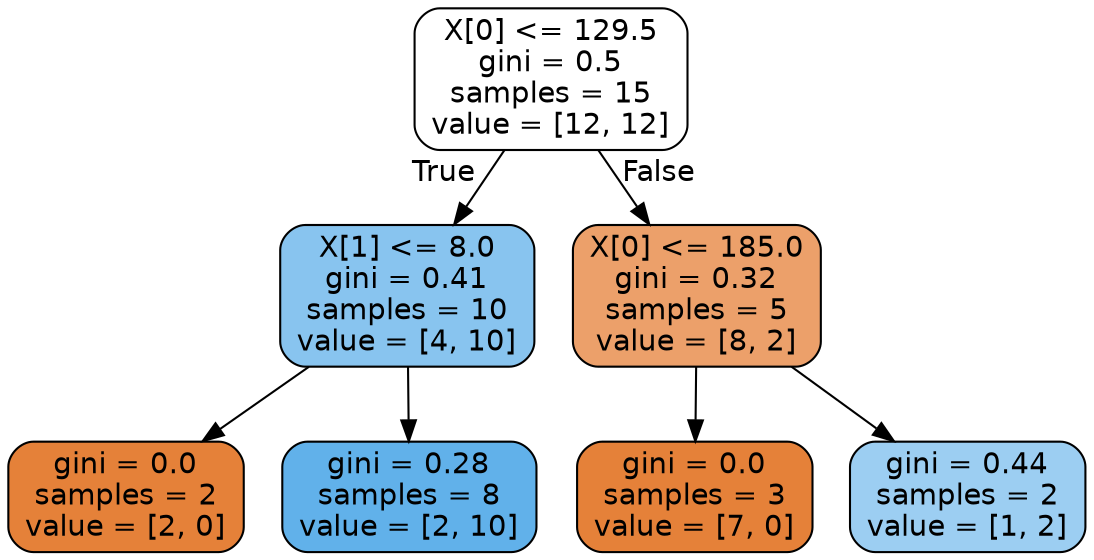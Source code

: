 digraph Tree {
node [shape=box, style="filled, rounded", color="black", fontname="helvetica"] ;
edge [fontname="helvetica"] ;
0 [label="X[0] <= 129.5\ngini = 0.5\nsamples = 15\nvalue = [12, 12]", fillcolor="#ffffff"] ;
1 [label="X[1] <= 8.0\ngini = 0.41\nsamples = 10\nvalue = [4, 10]", fillcolor="#88c4ef"] ;
0 -> 1 [labeldistance=2.5, labelangle=45, headlabel="True"] ;
2 [label="gini = 0.0\nsamples = 2\nvalue = [2, 0]", fillcolor="#e58139"] ;
1 -> 2 ;
3 [label="gini = 0.28\nsamples = 8\nvalue = [2, 10]", fillcolor="#61b1ea"] ;
1 -> 3 ;
4 [label="X[0] <= 185.0\ngini = 0.32\nsamples = 5\nvalue = [8, 2]", fillcolor="#eca06a"] ;
0 -> 4 [labeldistance=2.5, labelangle=-45, headlabel="False"] ;
5 [label="gini = 0.0\nsamples = 3\nvalue = [7, 0]", fillcolor="#e58139"] ;
4 -> 5 ;
6 [label="gini = 0.44\nsamples = 2\nvalue = [1, 2]", fillcolor="#9ccef2"] ;
4 -> 6 ;
}